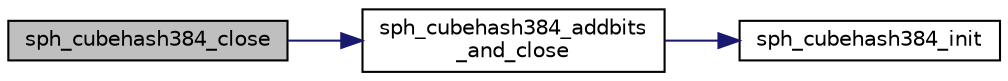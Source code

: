 digraph "sph_cubehash384_close"
{
 // LATEX_PDF_SIZE
  edge [fontname="Helvetica",fontsize="10",labelfontname="Helvetica",labelfontsize="10"];
  node [fontname="Helvetica",fontsize="10",shape=record];
  rankdir="LR";
  Node17 [label="sph_cubehash384_close",height=0.2,width=0.4,color="black", fillcolor="grey75", style="filled", fontcolor="black",tooltip=" "];
  Node17 -> Node18 [color="midnightblue",fontsize="10",style="solid",fontname="Helvetica"];
  Node18 [label="sph_cubehash384_addbits\l_and_close",height=0.2,width=0.4,color="black", fillcolor="white", style="filled",URL="$sph__cubehash_8h.html#a716c56c6ddf7ffafb4854195f00a11a4",tooltip=" "];
  Node18 -> Node19 [color="midnightblue",fontsize="10",style="solid",fontname="Helvetica"];
  Node19 [label="sph_cubehash384_init",height=0.2,width=0.4,color="black", fillcolor="white", style="filled",URL="$sph__cubehash_8h.html#a2e54cf407552f6b738fc72627db37e4f",tooltip=" "];
}
